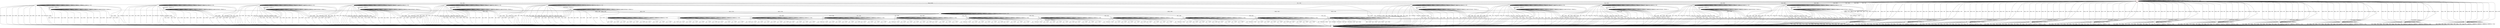 digraph {
12 [color="red"]
0
1
2
3
4
5
6
7
8
9
10
11
13
14
15
16
17
18
19
20
21
22
23
24
25
26
27
28
29
30
31
32
33
34
35
36
37
38
39
40
41
42
43
44
45
46
12 -> 12 [label="IACK_0 / ONOK"]
12 -> 12 [label="IACK_1 / OOK"]
12 -> 12 [label="IACK_10 / OOK"]
12 -> 12 [label="IACK_2 / OOK"]
12 -> 12 [label="IACK_3 / OOK"]
12 -> 12 [label="IACK_4 / OOK"]
12 -> 12 [label="IACK_5 / OOK"]
12 -> 12 [label="IACK_6 / OOK"]
12 -> 12 [label="IACK_7 / OOK"]
12 -> 12 [label="IACK_8 / OOK"]
12 -> 12 [label="IACK_9 / OOK"]
12 -> 1 [label="IIN_0 / OOK"]
12 -> 3 [label="IIN_1 / OOK"]
12 -> 2 [label="IIN_10 / OOK"]
12 -> 4 [label="IIN_2 / OOK"]
12 -> 5 [label="IIN_3 / OOK"]
12 -> 6 [label="IIN_4 / OOK"]
12 -> 7 [label="IIN_5 / OOK"]
12 -> 8 [label="IIN_6 / OOK"]
12 -> 9 [label="IIN_7 / OOK"]
12 -> 10 [label="IIN_8 / OOK"]
12 -> 11 [label="IIN_9 / OOK"]
12 -> 12 [label="ISENDFRAME / ONOK"]
0 -> 0 [label="IACK_0 / ONOK"]
0 -> 0 [label="IACK_1 / ONOK"]
0 -> 0 [label="IACK_10 / ONOK"]
0 -> 0 [label="IACK_2 / ONOK"]
0 -> 0 [label="IACK_3 / ONOK"]
0 -> 0 [label="IACK_4 / ONOK"]
0 -> 0 [label="IACK_5 / ONOK"]
0 -> 0 [label="IACK_6 / ONOK"]
0 -> 0 [label="IACK_7 / ONOK"]
0 -> 0 [label="IACK_8 / ONOK"]
0 -> 0 [label="IACK_9 / ONOK"]
0 -> 0 [label="IIN_0 / ONOK"]
0 -> 0 [label="IIN_1 / ONOK"]
0 -> 0 [label="IIN_10 / ONOK"]
0 -> 0 [label="IIN_2 / ONOK"]
0 -> 0 [label="IIN_3 / ONOK"]
0 -> 0 [label="IIN_4 / ONOK"]
0 -> 0 [label="IIN_5 / ONOK"]
0 -> 0 [label="IIN_6 / ONOK"]
0 -> 0 [label="IIN_7 / ONOK"]
0 -> 0 [label="IIN_8 / ONOK"]
0 -> 0 [label="IIN_9 / ONOK"]
0 -> 0 [label="ISENDFRAME / ONOK"]
1 -> 1 [label="IACK_0 / ONOK"]
1 -> 1 [label="IACK_1 / OOK"]
1 -> 1 [label="IACK_10 / OOK"]
1 -> 1 [label="IACK_2 / OOK"]
1 -> 1 [label="IACK_3 / OOK"]
1 -> 1 [label="IACK_4 / OOK"]
1 -> 1 [label="IACK_5 / OOK"]
1 -> 1 [label="IACK_6 / OOK"]
1 -> 1 [label="IACK_7 / OOK"]
1 -> 1 [label="IACK_8 / OOK"]
1 -> 1 [label="IACK_9 / OOK"]
1 -> 0 [label="IIN_0 / ONOK"]
1 -> 0 [label="IIN_1 / ONOK"]
1 -> 0 [label="IIN_10 / ONOK"]
1 -> 0 [label="IIN_2 / ONOK"]
1 -> 0 [label="IIN_3 / ONOK"]
1 -> 0 [label="IIN_4 / ONOK"]
1 -> 0 [label="IIN_5 / ONOK"]
1 -> 0 [label="IIN_6 / ONOK"]
1 -> 0 [label="IIN_7 / ONOK"]
1 -> 0 [label="IIN_8 / ONOK"]
1 -> 0 [label="IIN_9 / ONOK"]
1 -> 25 [label="ISENDFRAME / OFRAME_0_0"]
2 -> 2 [label="IACK_0 / ONOK"]
2 -> 2 [label="IACK_1 / OOK"]
2 -> 2 [label="IACK_10 / OOK"]
2 -> 2 [label="IACK_2 / OOK"]
2 -> 2 [label="IACK_3 / OOK"]
2 -> 2 [label="IACK_4 / OOK"]
2 -> 2 [label="IACK_5 / OOK"]
2 -> 2 [label="IACK_6 / OOK"]
2 -> 2 [label="IACK_7 / OOK"]
2 -> 2 [label="IACK_8 / OOK"]
2 -> 2 [label="IACK_9 / OOK"]
2 -> 0 [label="IIN_0 / ONOK"]
2 -> 0 [label="IIN_1 / ONOK"]
2 -> 0 [label="IIN_10 / ONOK"]
2 -> 0 [label="IIN_2 / ONOK"]
2 -> 0 [label="IIN_3 / ONOK"]
2 -> 0 [label="IIN_4 / ONOK"]
2 -> 0 [label="IIN_5 / ONOK"]
2 -> 0 [label="IIN_6 / ONOK"]
2 -> 0 [label="IIN_7 / ONOK"]
2 -> 0 [label="IIN_8 / ONOK"]
2 -> 0 [label="IIN_9 / ONOK"]
2 -> 27 [label="ISENDFRAME / OFRAME_10_0"]
3 -> 3 [label="IACK_0 / ONOK"]
3 -> 3 [label="IACK_1 / OOK"]
3 -> 3 [label="IACK_10 / OOK"]
3 -> 3 [label="IACK_2 / OOK"]
3 -> 3 [label="IACK_3 / OOK"]
3 -> 3 [label="IACK_4 / OOK"]
3 -> 3 [label="IACK_5 / OOK"]
3 -> 3 [label="IACK_6 / OOK"]
3 -> 3 [label="IACK_7 / OOK"]
3 -> 3 [label="IACK_8 / OOK"]
3 -> 3 [label="IACK_9 / OOK"]
3 -> 0 [label="IIN_0 / ONOK"]
3 -> 0 [label="IIN_1 / ONOK"]
3 -> 0 [label="IIN_10 / ONOK"]
3 -> 0 [label="IIN_2 / ONOK"]
3 -> 0 [label="IIN_3 / ONOK"]
3 -> 0 [label="IIN_4 / ONOK"]
3 -> 0 [label="IIN_5 / ONOK"]
3 -> 0 [label="IIN_6 / ONOK"]
3 -> 0 [label="IIN_7 / ONOK"]
3 -> 0 [label="IIN_8 / ONOK"]
3 -> 0 [label="IIN_9 / ONOK"]
3 -> 29 [label="ISENDFRAME / OFRAME_1_0"]
4 -> 4 [label="IACK_0 / ONOK"]
4 -> 4 [label="IACK_1 / OOK"]
4 -> 4 [label="IACK_10 / OOK"]
4 -> 4 [label="IACK_2 / OOK"]
4 -> 4 [label="IACK_3 / OOK"]
4 -> 4 [label="IACK_4 / OOK"]
4 -> 4 [label="IACK_5 / OOK"]
4 -> 4 [label="IACK_6 / OOK"]
4 -> 4 [label="IACK_7 / OOK"]
4 -> 4 [label="IACK_8 / OOK"]
4 -> 4 [label="IACK_9 / OOK"]
4 -> 0 [label="IIN_0 / ONOK"]
4 -> 0 [label="IIN_1 / ONOK"]
4 -> 0 [label="IIN_10 / ONOK"]
4 -> 0 [label="IIN_2 / ONOK"]
4 -> 0 [label="IIN_3 / ONOK"]
4 -> 0 [label="IIN_4 / ONOK"]
4 -> 0 [label="IIN_5 / ONOK"]
4 -> 0 [label="IIN_6 / ONOK"]
4 -> 0 [label="IIN_7 / ONOK"]
4 -> 0 [label="IIN_8 / ONOK"]
4 -> 0 [label="IIN_9 / ONOK"]
4 -> 31 [label="ISENDFRAME / OFRAME_2_0"]
5 -> 5 [label="IACK_0 / ONOK"]
5 -> 5 [label="IACK_1 / OOK"]
5 -> 5 [label="IACK_10 / OOK"]
5 -> 5 [label="IACK_2 / OOK"]
5 -> 5 [label="IACK_3 / OOK"]
5 -> 5 [label="IACK_4 / OOK"]
5 -> 5 [label="IACK_5 / OOK"]
5 -> 5 [label="IACK_6 / OOK"]
5 -> 5 [label="IACK_7 / OOK"]
5 -> 5 [label="IACK_8 / OOK"]
5 -> 5 [label="IACK_9 / OOK"]
5 -> 0 [label="IIN_0 / ONOK"]
5 -> 0 [label="IIN_1 / ONOK"]
5 -> 0 [label="IIN_10 / ONOK"]
5 -> 0 [label="IIN_2 / ONOK"]
5 -> 0 [label="IIN_3 / ONOK"]
5 -> 0 [label="IIN_4 / ONOK"]
5 -> 0 [label="IIN_5 / ONOK"]
5 -> 0 [label="IIN_6 / ONOK"]
5 -> 0 [label="IIN_7 / ONOK"]
5 -> 0 [label="IIN_8 / ONOK"]
5 -> 0 [label="IIN_9 / ONOK"]
5 -> 33 [label="ISENDFRAME / OFRAME_3_0"]
6 -> 6 [label="IACK_0 / ONOK"]
6 -> 6 [label="IACK_1 / OOK"]
6 -> 6 [label="IACK_10 / OOK"]
6 -> 6 [label="IACK_2 / OOK"]
6 -> 6 [label="IACK_3 / OOK"]
6 -> 6 [label="IACK_4 / OOK"]
6 -> 6 [label="IACK_5 / OOK"]
6 -> 6 [label="IACK_6 / OOK"]
6 -> 6 [label="IACK_7 / OOK"]
6 -> 6 [label="IACK_8 / OOK"]
6 -> 6 [label="IACK_9 / OOK"]
6 -> 0 [label="IIN_0 / ONOK"]
6 -> 0 [label="IIN_1 / ONOK"]
6 -> 0 [label="IIN_10 / ONOK"]
6 -> 0 [label="IIN_2 / ONOK"]
6 -> 0 [label="IIN_3 / ONOK"]
6 -> 0 [label="IIN_4 / ONOK"]
6 -> 0 [label="IIN_5 / ONOK"]
6 -> 0 [label="IIN_6 / ONOK"]
6 -> 0 [label="IIN_7 / ONOK"]
6 -> 0 [label="IIN_8 / ONOK"]
6 -> 0 [label="IIN_9 / ONOK"]
6 -> 35 [label="ISENDFRAME / OFRAME_4_0"]
7 -> 7 [label="IACK_0 / ONOK"]
7 -> 7 [label="IACK_1 / OOK"]
7 -> 7 [label="IACK_10 / OOK"]
7 -> 7 [label="IACK_2 / OOK"]
7 -> 7 [label="IACK_3 / OOK"]
7 -> 7 [label="IACK_4 / OOK"]
7 -> 7 [label="IACK_5 / OOK"]
7 -> 7 [label="IACK_6 / OOK"]
7 -> 7 [label="IACK_7 / OOK"]
7 -> 7 [label="IACK_8 / OOK"]
7 -> 7 [label="IACK_9 / OOK"]
7 -> 0 [label="IIN_0 / ONOK"]
7 -> 0 [label="IIN_1 / ONOK"]
7 -> 0 [label="IIN_10 / ONOK"]
7 -> 0 [label="IIN_2 / ONOK"]
7 -> 0 [label="IIN_3 / ONOK"]
7 -> 0 [label="IIN_4 / ONOK"]
7 -> 0 [label="IIN_5 / ONOK"]
7 -> 0 [label="IIN_6 / ONOK"]
7 -> 0 [label="IIN_7 / ONOK"]
7 -> 0 [label="IIN_8 / ONOK"]
7 -> 0 [label="IIN_9 / ONOK"]
7 -> 37 [label="ISENDFRAME / OFRAME_5_0"]
8 -> 8 [label="IACK_0 / ONOK"]
8 -> 8 [label="IACK_1 / OOK"]
8 -> 8 [label="IACK_10 / OOK"]
8 -> 8 [label="IACK_2 / OOK"]
8 -> 8 [label="IACK_3 / OOK"]
8 -> 8 [label="IACK_4 / OOK"]
8 -> 8 [label="IACK_5 / OOK"]
8 -> 8 [label="IACK_6 / OOK"]
8 -> 8 [label="IACK_7 / OOK"]
8 -> 8 [label="IACK_8 / OOK"]
8 -> 8 [label="IACK_9 / OOK"]
8 -> 0 [label="IIN_0 / ONOK"]
8 -> 0 [label="IIN_1 / ONOK"]
8 -> 0 [label="IIN_10 / ONOK"]
8 -> 0 [label="IIN_2 / ONOK"]
8 -> 0 [label="IIN_3 / ONOK"]
8 -> 0 [label="IIN_4 / ONOK"]
8 -> 0 [label="IIN_5 / ONOK"]
8 -> 0 [label="IIN_6 / ONOK"]
8 -> 0 [label="IIN_7 / ONOK"]
8 -> 0 [label="IIN_8 / ONOK"]
8 -> 0 [label="IIN_9 / ONOK"]
8 -> 39 [label="ISENDFRAME / OFRAME_6_0"]
9 -> 9 [label="IACK_0 / ONOK"]
9 -> 9 [label="IACK_1 / OOK"]
9 -> 9 [label="IACK_10 / OOK"]
9 -> 9 [label="IACK_2 / OOK"]
9 -> 9 [label="IACK_3 / OOK"]
9 -> 9 [label="IACK_4 / OOK"]
9 -> 9 [label="IACK_5 / OOK"]
9 -> 9 [label="IACK_6 / OOK"]
9 -> 9 [label="IACK_7 / OOK"]
9 -> 9 [label="IACK_8 / OOK"]
9 -> 9 [label="IACK_9 / OOK"]
9 -> 0 [label="IIN_0 / ONOK"]
9 -> 0 [label="IIN_1 / ONOK"]
9 -> 0 [label="IIN_10 / ONOK"]
9 -> 0 [label="IIN_2 / ONOK"]
9 -> 0 [label="IIN_3 / ONOK"]
9 -> 0 [label="IIN_4 / ONOK"]
9 -> 0 [label="IIN_5 / ONOK"]
9 -> 0 [label="IIN_6 / ONOK"]
9 -> 0 [label="IIN_7 / ONOK"]
9 -> 0 [label="IIN_8 / ONOK"]
9 -> 0 [label="IIN_9 / ONOK"]
9 -> 41 [label="ISENDFRAME / OFRAME_7_0"]
10 -> 10 [label="IACK_0 / ONOK"]
10 -> 10 [label="IACK_1 / OOK"]
10 -> 10 [label="IACK_10 / OOK"]
10 -> 10 [label="IACK_2 / OOK"]
10 -> 10 [label="IACK_3 / OOK"]
10 -> 10 [label="IACK_4 / OOK"]
10 -> 10 [label="IACK_5 / OOK"]
10 -> 10 [label="IACK_6 / OOK"]
10 -> 10 [label="IACK_7 / OOK"]
10 -> 10 [label="IACK_8 / OOK"]
10 -> 10 [label="IACK_9 / OOK"]
10 -> 0 [label="IIN_0 / ONOK"]
10 -> 0 [label="IIN_1 / ONOK"]
10 -> 0 [label="IIN_10 / ONOK"]
10 -> 0 [label="IIN_2 / ONOK"]
10 -> 0 [label="IIN_3 / ONOK"]
10 -> 0 [label="IIN_4 / ONOK"]
10 -> 0 [label="IIN_5 / ONOK"]
10 -> 0 [label="IIN_6 / ONOK"]
10 -> 0 [label="IIN_7 / ONOK"]
10 -> 0 [label="IIN_8 / ONOK"]
10 -> 0 [label="IIN_9 / ONOK"]
10 -> 43 [label="ISENDFRAME / OFRAME_8_0"]
11 -> 11 [label="IACK_0 / ONOK"]
11 -> 11 [label="IACK_1 / OOK"]
11 -> 11 [label="IACK_10 / OOK"]
11 -> 11 [label="IACK_2 / OOK"]
11 -> 11 [label="IACK_3 / OOK"]
11 -> 11 [label="IACK_4 / OOK"]
11 -> 11 [label="IACK_5 / OOK"]
11 -> 11 [label="IACK_6 / OOK"]
11 -> 11 [label="IACK_7 / OOK"]
11 -> 11 [label="IACK_8 / OOK"]
11 -> 11 [label="IACK_9 / OOK"]
11 -> 0 [label="IIN_0 / ONOK"]
11 -> 0 [label="IIN_1 / ONOK"]
11 -> 0 [label="IIN_10 / ONOK"]
11 -> 0 [label="IIN_2 / ONOK"]
11 -> 0 [label="IIN_3 / ONOK"]
11 -> 0 [label="IIN_4 / ONOK"]
11 -> 0 [label="IIN_5 / ONOK"]
11 -> 0 [label="IIN_6 / ONOK"]
11 -> 0 [label="IIN_7 / ONOK"]
11 -> 0 [label="IIN_8 / ONOK"]
11 -> 0 [label="IIN_9 / ONOK"]
11 -> 45 [label="ISENDFRAME / OFRAME_9_0"]
13 -> 13 [label="IACK_0 / OOK"]
13 -> 13 [label="IACK_1 / ONOK"]
13 -> 13 [label="IACK_10 / ONOK"]
13 -> 13 [label="IACK_2 / ONOK"]
13 -> 13 [label="IACK_3 / ONOK"]
13 -> 13 [label="IACK_4 / ONOK"]
13 -> 13 [label="IACK_5 / ONOK"]
13 -> 13 [label="IACK_6 / ONOK"]
13 -> 13 [label="IACK_7 / ONOK"]
13 -> 13 [label="IACK_8 / ONOK"]
13 -> 13 [label="IACK_9 / ONOK"]
13 -> 0 [label="IIN_0 / ONOK"]
13 -> 0 [label="IIN_1 / ONOK"]
13 -> 0 [label="IIN_10 / ONOK"]
13 -> 0 [label="IIN_2 / ONOK"]
13 -> 0 [label="IIN_3 / ONOK"]
13 -> 0 [label="IIN_4 / ONOK"]
13 -> 0 [label="IIN_5 / ONOK"]
13 -> 0 [label="IIN_6 / ONOK"]
13 -> 0 [label="IIN_7 / ONOK"]
13 -> 0 [label="IIN_8 / ONOK"]
13 -> 0 [label="IIN_9 / ONOK"]
13 -> 26 [label="ISENDFRAME / OFRAME_0_1"]
14 -> 14 [label="IACK_0 / OOK"]
14 -> 14 [label="IACK_1 / ONOK"]
14 -> 14 [label="IACK_10 / ONOK"]
14 -> 14 [label="IACK_2 / ONOK"]
14 -> 14 [label="IACK_3 / ONOK"]
14 -> 14 [label="IACK_4 / ONOK"]
14 -> 14 [label="IACK_5 / ONOK"]
14 -> 14 [label="IACK_6 / ONOK"]
14 -> 14 [label="IACK_7 / ONOK"]
14 -> 14 [label="IACK_8 / ONOK"]
14 -> 14 [label="IACK_9 / ONOK"]
14 -> 0 [label="IIN_0 / ONOK"]
14 -> 0 [label="IIN_1 / ONOK"]
14 -> 0 [label="IIN_10 / ONOK"]
14 -> 0 [label="IIN_2 / ONOK"]
14 -> 0 [label="IIN_3 / ONOK"]
14 -> 0 [label="IIN_4 / ONOK"]
14 -> 0 [label="IIN_5 / ONOK"]
14 -> 0 [label="IIN_6 / ONOK"]
14 -> 0 [label="IIN_7 / ONOK"]
14 -> 0 [label="IIN_8 / ONOK"]
14 -> 0 [label="IIN_9 / ONOK"]
14 -> 28 [label="ISENDFRAME / OFRAME_10_1"]
15 -> 15 [label="IACK_0 / OOK"]
15 -> 15 [label="IACK_1 / ONOK"]
15 -> 15 [label="IACK_10 / ONOK"]
15 -> 15 [label="IACK_2 / ONOK"]
15 -> 15 [label="IACK_3 / ONOK"]
15 -> 15 [label="IACK_4 / ONOK"]
15 -> 15 [label="IACK_5 / ONOK"]
15 -> 15 [label="IACK_6 / ONOK"]
15 -> 15 [label="IACK_7 / ONOK"]
15 -> 15 [label="IACK_8 / ONOK"]
15 -> 15 [label="IACK_9 / ONOK"]
15 -> 0 [label="IIN_0 / ONOK"]
15 -> 0 [label="IIN_1 / ONOK"]
15 -> 0 [label="IIN_10 / ONOK"]
15 -> 0 [label="IIN_2 / ONOK"]
15 -> 0 [label="IIN_3 / ONOK"]
15 -> 0 [label="IIN_4 / ONOK"]
15 -> 0 [label="IIN_5 / ONOK"]
15 -> 0 [label="IIN_6 / ONOK"]
15 -> 0 [label="IIN_7 / ONOK"]
15 -> 0 [label="IIN_8 / ONOK"]
15 -> 0 [label="IIN_9 / ONOK"]
15 -> 30 [label="ISENDFRAME / OFRAME_1_1"]
16 -> 16 [label="IACK_0 / OOK"]
16 -> 16 [label="IACK_1 / ONOK"]
16 -> 16 [label="IACK_10 / ONOK"]
16 -> 16 [label="IACK_2 / ONOK"]
16 -> 16 [label="IACK_3 / ONOK"]
16 -> 16 [label="IACK_4 / ONOK"]
16 -> 16 [label="IACK_5 / ONOK"]
16 -> 16 [label="IACK_6 / ONOK"]
16 -> 16 [label="IACK_7 / ONOK"]
16 -> 16 [label="IACK_8 / ONOK"]
16 -> 16 [label="IACK_9 / ONOK"]
16 -> 0 [label="IIN_0 / ONOK"]
16 -> 0 [label="IIN_1 / ONOK"]
16 -> 0 [label="IIN_10 / ONOK"]
16 -> 0 [label="IIN_2 / ONOK"]
16 -> 0 [label="IIN_3 / ONOK"]
16 -> 0 [label="IIN_4 / ONOK"]
16 -> 0 [label="IIN_5 / ONOK"]
16 -> 0 [label="IIN_6 / ONOK"]
16 -> 0 [label="IIN_7 / ONOK"]
16 -> 0 [label="IIN_8 / ONOK"]
16 -> 0 [label="IIN_9 / ONOK"]
16 -> 32 [label="ISENDFRAME / OFRAME_2_1"]
17 -> 17 [label="IACK_0 / OOK"]
17 -> 17 [label="IACK_1 / ONOK"]
17 -> 17 [label="IACK_10 / ONOK"]
17 -> 17 [label="IACK_2 / ONOK"]
17 -> 17 [label="IACK_3 / ONOK"]
17 -> 17 [label="IACK_4 / ONOK"]
17 -> 17 [label="IACK_5 / ONOK"]
17 -> 17 [label="IACK_6 / ONOK"]
17 -> 17 [label="IACK_7 / ONOK"]
17 -> 17 [label="IACK_8 / ONOK"]
17 -> 17 [label="IACK_9 / ONOK"]
17 -> 0 [label="IIN_0 / ONOK"]
17 -> 0 [label="IIN_1 / ONOK"]
17 -> 0 [label="IIN_10 / ONOK"]
17 -> 0 [label="IIN_2 / ONOK"]
17 -> 0 [label="IIN_3 / ONOK"]
17 -> 0 [label="IIN_4 / ONOK"]
17 -> 0 [label="IIN_5 / ONOK"]
17 -> 0 [label="IIN_6 / ONOK"]
17 -> 0 [label="IIN_7 / ONOK"]
17 -> 0 [label="IIN_8 / ONOK"]
17 -> 0 [label="IIN_9 / ONOK"]
17 -> 34 [label="ISENDFRAME / OFRAME_3_1"]
18 -> 18 [label="IACK_0 / OOK"]
18 -> 18 [label="IACK_1 / ONOK"]
18 -> 18 [label="IACK_10 / ONOK"]
18 -> 18 [label="IACK_2 / ONOK"]
18 -> 18 [label="IACK_3 / ONOK"]
18 -> 18 [label="IACK_4 / ONOK"]
18 -> 18 [label="IACK_5 / ONOK"]
18 -> 18 [label="IACK_6 / ONOK"]
18 -> 18 [label="IACK_7 / ONOK"]
18 -> 18 [label="IACK_8 / ONOK"]
18 -> 18 [label="IACK_9 / ONOK"]
18 -> 0 [label="IIN_0 / ONOK"]
18 -> 0 [label="IIN_1 / ONOK"]
18 -> 0 [label="IIN_10 / ONOK"]
18 -> 0 [label="IIN_2 / ONOK"]
18 -> 0 [label="IIN_3 / ONOK"]
18 -> 0 [label="IIN_4 / ONOK"]
18 -> 0 [label="IIN_5 / ONOK"]
18 -> 0 [label="IIN_6 / ONOK"]
18 -> 0 [label="IIN_7 / ONOK"]
18 -> 0 [label="IIN_8 / ONOK"]
18 -> 0 [label="IIN_9 / ONOK"]
18 -> 36 [label="ISENDFRAME / OFRAME_4_1"]
19 -> 19 [label="IACK_0 / OOK"]
19 -> 19 [label="IACK_1 / ONOK"]
19 -> 19 [label="IACK_10 / ONOK"]
19 -> 19 [label="IACK_2 / ONOK"]
19 -> 19 [label="IACK_3 / ONOK"]
19 -> 19 [label="IACK_4 / ONOK"]
19 -> 19 [label="IACK_5 / ONOK"]
19 -> 19 [label="IACK_6 / ONOK"]
19 -> 19 [label="IACK_7 / ONOK"]
19 -> 19 [label="IACK_8 / ONOK"]
19 -> 19 [label="IACK_9 / ONOK"]
19 -> 0 [label="IIN_0 / ONOK"]
19 -> 0 [label="IIN_1 / ONOK"]
19 -> 0 [label="IIN_10 / ONOK"]
19 -> 0 [label="IIN_2 / ONOK"]
19 -> 0 [label="IIN_3 / ONOK"]
19 -> 0 [label="IIN_4 / ONOK"]
19 -> 0 [label="IIN_5 / ONOK"]
19 -> 0 [label="IIN_6 / ONOK"]
19 -> 0 [label="IIN_7 / ONOK"]
19 -> 0 [label="IIN_8 / ONOK"]
19 -> 0 [label="IIN_9 / ONOK"]
19 -> 38 [label="ISENDFRAME / OFRAME_5_1"]
20 -> 20 [label="IACK_0 / OOK"]
20 -> 20 [label="IACK_1 / ONOK"]
20 -> 20 [label="IACK_10 / ONOK"]
20 -> 20 [label="IACK_2 / ONOK"]
20 -> 20 [label="IACK_3 / ONOK"]
20 -> 20 [label="IACK_4 / ONOK"]
20 -> 20 [label="IACK_5 / ONOK"]
20 -> 20 [label="IACK_6 / ONOK"]
20 -> 20 [label="IACK_7 / ONOK"]
20 -> 20 [label="IACK_8 / ONOK"]
20 -> 20 [label="IACK_9 / ONOK"]
20 -> 0 [label="IIN_0 / ONOK"]
20 -> 0 [label="IIN_1 / ONOK"]
20 -> 0 [label="IIN_10 / ONOK"]
20 -> 0 [label="IIN_2 / ONOK"]
20 -> 0 [label="IIN_3 / ONOK"]
20 -> 0 [label="IIN_4 / ONOK"]
20 -> 0 [label="IIN_5 / ONOK"]
20 -> 0 [label="IIN_6 / ONOK"]
20 -> 0 [label="IIN_7 / ONOK"]
20 -> 0 [label="IIN_8 / ONOK"]
20 -> 0 [label="IIN_9 / ONOK"]
20 -> 40 [label="ISENDFRAME / OFRAME_6_1"]
21 -> 21 [label="IACK_0 / OOK"]
21 -> 21 [label="IACK_1 / ONOK"]
21 -> 21 [label="IACK_10 / ONOK"]
21 -> 21 [label="IACK_2 / ONOK"]
21 -> 21 [label="IACK_3 / ONOK"]
21 -> 21 [label="IACK_4 / ONOK"]
21 -> 21 [label="IACK_5 / ONOK"]
21 -> 21 [label="IACK_6 / ONOK"]
21 -> 21 [label="IACK_7 / ONOK"]
21 -> 21 [label="IACK_8 / ONOK"]
21 -> 21 [label="IACK_9 / ONOK"]
21 -> 0 [label="IIN_0 / ONOK"]
21 -> 0 [label="IIN_1 / ONOK"]
21 -> 0 [label="IIN_10 / ONOK"]
21 -> 0 [label="IIN_2 / ONOK"]
21 -> 0 [label="IIN_3 / ONOK"]
21 -> 0 [label="IIN_4 / ONOK"]
21 -> 0 [label="IIN_5 / ONOK"]
21 -> 0 [label="IIN_6 / ONOK"]
21 -> 0 [label="IIN_7 / ONOK"]
21 -> 0 [label="IIN_8 / ONOK"]
21 -> 0 [label="IIN_9 / ONOK"]
21 -> 42 [label="ISENDFRAME / OFRAME_7_1"]
22 -> 22 [label="IACK_0 / OOK"]
22 -> 22 [label="IACK_1 / ONOK"]
22 -> 22 [label="IACK_10 / ONOK"]
22 -> 22 [label="IACK_2 / ONOK"]
22 -> 22 [label="IACK_3 / ONOK"]
22 -> 22 [label="IACK_4 / ONOK"]
22 -> 22 [label="IACK_5 / ONOK"]
22 -> 22 [label="IACK_6 / ONOK"]
22 -> 22 [label="IACK_7 / ONOK"]
22 -> 22 [label="IACK_8 / ONOK"]
22 -> 22 [label="IACK_9 / ONOK"]
22 -> 0 [label="IIN_0 / ONOK"]
22 -> 0 [label="IIN_1 / ONOK"]
22 -> 0 [label="IIN_10 / ONOK"]
22 -> 0 [label="IIN_2 / ONOK"]
22 -> 0 [label="IIN_3 / ONOK"]
22 -> 0 [label="IIN_4 / ONOK"]
22 -> 0 [label="IIN_5 / ONOK"]
22 -> 0 [label="IIN_6 / ONOK"]
22 -> 0 [label="IIN_7 / ONOK"]
22 -> 0 [label="IIN_8 / ONOK"]
22 -> 0 [label="IIN_9 / ONOK"]
22 -> 44 [label="ISENDFRAME / OFRAME_8_1"]
23 -> 23 [label="IACK_0 / OOK"]
23 -> 23 [label="IACK_1 / ONOK"]
23 -> 23 [label="IACK_10 / ONOK"]
23 -> 23 [label="IACK_2 / ONOK"]
23 -> 23 [label="IACK_3 / ONOK"]
23 -> 23 [label="IACK_4 / ONOK"]
23 -> 23 [label="IACK_5 / ONOK"]
23 -> 23 [label="IACK_6 / ONOK"]
23 -> 23 [label="IACK_7 / ONOK"]
23 -> 23 [label="IACK_8 / ONOK"]
23 -> 23 [label="IACK_9 / ONOK"]
23 -> 0 [label="IIN_0 / ONOK"]
23 -> 0 [label="IIN_1 / ONOK"]
23 -> 0 [label="IIN_10 / ONOK"]
23 -> 0 [label="IIN_2 / ONOK"]
23 -> 0 [label="IIN_3 / ONOK"]
23 -> 0 [label="IIN_4 / ONOK"]
23 -> 0 [label="IIN_5 / ONOK"]
23 -> 0 [label="IIN_6 / ONOK"]
23 -> 0 [label="IIN_7 / ONOK"]
23 -> 0 [label="IIN_8 / ONOK"]
23 -> 0 [label="IIN_9 / ONOK"]
23 -> 46 [label="ISENDFRAME / OFRAME_9_1"]
24 -> 24 [label="IACK_0 / OOK"]
24 -> 24 [label="IACK_1 / ONOK"]
24 -> 24 [label="IACK_10 / ONOK"]
24 -> 24 [label="IACK_2 / ONOK"]
24 -> 24 [label="IACK_3 / ONOK"]
24 -> 24 [label="IACK_4 / ONOK"]
24 -> 24 [label="IACK_5 / ONOK"]
24 -> 24 [label="IACK_6 / ONOK"]
24 -> 24 [label="IACK_7 / ONOK"]
24 -> 24 [label="IACK_8 / ONOK"]
24 -> 24 [label="IACK_9 / ONOK"]
24 -> 13 [label="IIN_0 / OOK"]
24 -> 15 [label="IIN_1 / OOK"]
24 -> 14 [label="IIN_10 / OOK"]
24 -> 16 [label="IIN_2 / OOK"]
24 -> 17 [label="IIN_3 / OOK"]
24 -> 18 [label="IIN_4 / OOK"]
24 -> 19 [label="IIN_5 / OOK"]
24 -> 20 [label="IIN_6 / OOK"]
24 -> 21 [label="IIN_7 / OOK"]
24 -> 22 [label="IIN_8 / OOK"]
24 -> 23 [label="IIN_9 / OOK"]
24 -> 24 [label="ISENDFRAME / ONOK"]
25 -> 24 [label="IACK_0 / OOK"]
25 -> 25 [label="IACK_1 / OOK"]
25 -> 25 [label="IACK_10 / OOK"]
25 -> 25 [label="IACK_2 / OOK"]
25 -> 25 [label="IACK_3 / OOK"]
25 -> 25 [label="IACK_4 / OOK"]
25 -> 25 [label="IACK_5 / OOK"]
25 -> 25 [label="IACK_6 / OOK"]
25 -> 25 [label="IACK_7 / OOK"]
25 -> 25 [label="IACK_8 / OOK"]
25 -> 25 [label="IACK_9 / OOK"]
25 -> 0 [label="IIN_0 / ONOK"]
25 -> 0 [label="IIN_1 / ONOK"]
25 -> 0 [label="IIN_10 / ONOK"]
25 -> 0 [label="IIN_2 / ONOK"]
25 -> 0 [label="IIN_3 / ONOK"]
25 -> 0 [label="IIN_4 / ONOK"]
25 -> 0 [label="IIN_5 / ONOK"]
25 -> 0 [label="IIN_6 / ONOK"]
25 -> 0 [label="IIN_7 / ONOK"]
25 -> 0 [label="IIN_8 / ONOK"]
25 -> 0 [label="IIN_9 / ONOK"]
25 -> 25 [label="ISENDFRAME / OFRAME_0_0"]
26 -> 26 [label="IACK_0 / OOK"]
26 -> 12 [label="IACK_1 / OOK"]
26 -> 12 [label="IACK_10 / OOK"]
26 -> 12 [label="IACK_2 / OOK"]
26 -> 12 [label="IACK_3 / OOK"]
26 -> 12 [label="IACK_4 / OOK"]
26 -> 12 [label="IACK_5 / OOK"]
26 -> 12 [label="IACK_6 / OOK"]
26 -> 12 [label="IACK_7 / OOK"]
26 -> 12 [label="IACK_8 / OOK"]
26 -> 12 [label="IACK_9 / OOK"]
26 -> 0 [label="IIN_0 / ONOK"]
26 -> 0 [label="IIN_1 / ONOK"]
26 -> 0 [label="IIN_10 / ONOK"]
26 -> 0 [label="IIN_2 / ONOK"]
26 -> 0 [label="IIN_3 / ONOK"]
26 -> 0 [label="IIN_4 / ONOK"]
26 -> 0 [label="IIN_5 / ONOK"]
26 -> 0 [label="IIN_6 / ONOK"]
26 -> 0 [label="IIN_7 / ONOK"]
26 -> 0 [label="IIN_8 / ONOK"]
26 -> 0 [label="IIN_9 / ONOK"]
26 -> 26 [label="ISENDFRAME / OFRAME_0_1"]
27 -> 24 [label="IACK_0 / OOK"]
27 -> 27 [label="IACK_1 / OOK"]
27 -> 27 [label="IACK_10 / OOK"]
27 -> 27 [label="IACK_2 / OOK"]
27 -> 27 [label="IACK_3 / OOK"]
27 -> 27 [label="IACK_4 / OOK"]
27 -> 27 [label="IACK_5 / OOK"]
27 -> 27 [label="IACK_6 / OOK"]
27 -> 27 [label="IACK_7 / OOK"]
27 -> 27 [label="IACK_8 / OOK"]
27 -> 27 [label="IACK_9 / OOK"]
27 -> 0 [label="IIN_0 / ONOK"]
27 -> 0 [label="IIN_1 / ONOK"]
27 -> 0 [label="IIN_10 / ONOK"]
27 -> 0 [label="IIN_2 / ONOK"]
27 -> 0 [label="IIN_3 / ONOK"]
27 -> 0 [label="IIN_4 / ONOK"]
27 -> 0 [label="IIN_5 / ONOK"]
27 -> 0 [label="IIN_6 / ONOK"]
27 -> 0 [label="IIN_7 / ONOK"]
27 -> 0 [label="IIN_8 / ONOK"]
27 -> 0 [label="IIN_9 / ONOK"]
27 -> 27 [label="ISENDFRAME / OFRAME_10_0"]
28 -> 28 [label="IACK_0 / OOK"]
28 -> 12 [label="IACK_1 / OOK"]
28 -> 12 [label="IACK_10 / OOK"]
28 -> 12 [label="IACK_2 / OOK"]
28 -> 12 [label="IACK_3 / OOK"]
28 -> 12 [label="IACK_4 / OOK"]
28 -> 12 [label="IACK_5 / OOK"]
28 -> 12 [label="IACK_6 / OOK"]
28 -> 12 [label="IACK_7 / OOK"]
28 -> 12 [label="IACK_8 / OOK"]
28 -> 12 [label="IACK_9 / OOK"]
28 -> 0 [label="IIN_0 / ONOK"]
28 -> 0 [label="IIN_1 / ONOK"]
28 -> 0 [label="IIN_10 / ONOK"]
28 -> 0 [label="IIN_2 / ONOK"]
28 -> 0 [label="IIN_3 / ONOK"]
28 -> 0 [label="IIN_4 / ONOK"]
28 -> 0 [label="IIN_5 / ONOK"]
28 -> 0 [label="IIN_6 / ONOK"]
28 -> 0 [label="IIN_7 / ONOK"]
28 -> 0 [label="IIN_8 / ONOK"]
28 -> 0 [label="IIN_9 / ONOK"]
28 -> 28 [label="ISENDFRAME / OFRAME_10_1"]
29 -> 24 [label="IACK_0 / OOK"]
29 -> 29 [label="IACK_1 / OOK"]
29 -> 29 [label="IACK_10 / OOK"]
29 -> 29 [label="IACK_2 / OOK"]
29 -> 29 [label="IACK_3 / OOK"]
29 -> 29 [label="IACK_4 / OOK"]
29 -> 29 [label="IACK_5 / OOK"]
29 -> 29 [label="IACK_6 / OOK"]
29 -> 29 [label="IACK_7 / OOK"]
29 -> 29 [label="IACK_8 / OOK"]
29 -> 29 [label="IACK_9 / OOK"]
29 -> 0 [label="IIN_0 / ONOK"]
29 -> 0 [label="IIN_1 / ONOK"]
29 -> 0 [label="IIN_10 / ONOK"]
29 -> 0 [label="IIN_2 / ONOK"]
29 -> 0 [label="IIN_3 / ONOK"]
29 -> 0 [label="IIN_4 / ONOK"]
29 -> 0 [label="IIN_5 / ONOK"]
29 -> 0 [label="IIN_6 / ONOK"]
29 -> 0 [label="IIN_7 / ONOK"]
29 -> 0 [label="IIN_8 / ONOK"]
29 -> 0 [label="IIN_9 / ONOK"]
29 -> 29 [label="ISENDFRAME / OFRAME_1_0"]
30 -> 30 [label="IACK_0 / OOK"]
30 -> 12 [label="IACK_1 / OOK"]
30 -> 12 [label="IACK_10 / OOK"]
30 -> 12 [label="IACK_2 / OOK"]
30 -> 12 [label="IACK_3 / OOK"]
30 -> 12 [label="IACK_4 / OOK"]
30 -> 12 [label="IACK_5 / OOK"]
30 -> 12 [label="IACK_6 / OOK"]
30 -> 12 [label="IACK_7 / OOK"]
30 -> 12 [label="IACK_8 / OOK"]
30 -> 12 [label="IACK_9 / OOK"]
30 -> 0 [label="IIN_0 / ONOK"]
30 -> 0 [label="IIN_1 / ONOK"]
30 -> 0 [label="IIN_10 / ONOK"]
30 -> 0 [label="IIN_2 / ONOK"]
30 -> 0 [label="IIN_3 / ONOK"]
30 -> 0 [label="IIN_4 / ONOK"]
30 -> 0 [label="IIN_5 / ONOK"]
30 -> 0 [label="IIN_6 / ONOK"]
30 -> 0 [label="IIN_7 / ONOK"]
30 -> 0 [label="IIN_8 / ONOK"]
30 -> 0 [label="IIN_9 / ONOK"]
30 -> 30 [label="ISENDFRAME / OFRAME_1_1"]
31 -> 24 [label="IACK_0 / OOK"]
31 -> 31 [label="IACK_1 / OOK"]
31 -> 31 [label="IACK_10 / OOK"]
31 -> 31 [label="IACK_2 / OOK"]
31 -> 31 [label="IACK_3 / OOK"]
31 -> 31 [label="IACK_4 / OOK"]
31 -> 31 [label="IACK_5 / OOK"]
31 -> 31 [label="IACK_6 / OOK"]
31 -> 31 [label="IACK_7 / OOK"]
31 -> 31 [label="IACK_8 / OOK"]
31 -> 31 [label="IACK_9 / OOK"]
31 -> 0 [label="IIN_0 / ONOK"]
31 -> 0 [label="IIN_1 / ONOK"]
31 -> 0 [label="IIN_10 / ONOK"]
31 -> 0 [label="IIN_2 / ONOK"]
31 -> 0 [label="IIN_3 / ONOK"]
31 -> 0 [label="IIN_4 / ONOK"]
31 -> 0 [label="IIN_5 / ONOK"]
31 -> 0 [label="IIN_6 / ONOK"]
31 -> 0 [label="IIN_7 / ONOK"]
31 -> 0 [label="IIN_8 / ONOK"]
31 -> 0 [label="IIN_9 / ONOK"]
31 -> 31 [label="ISENDFRAME / OFRAME_2_0"]
32 -> 32 [label="IACK_0 / OOK"]
32 -> 12 [label="IACK_1 / OOK"]
32 -> 12 [label="IACK_10 / OOK"]
32 -> 12 [label="IACK_2 / OOK"]
32 -> 12 [label="IACK_3 / OOK"]
32 -> 12 [label="IACK_4 / OOK"]
32 -> 12 [label="IACK_5 / OOK"]
32 -> 12 [label="IACK_6 / OOK"]
32 -> 12 [label="IACK_7 / OOK"]
32 -> 12 [label="IACK_8 / OOK"]
32 -> 12 [label="IACK_9 / OOK"]
32 -> 0 [label="IIN_0 / ONOK"]
32 -> 0 [label="IIN_1 / ONOK"]
32 -> 0 [label="IIN_10 / ONOK"]
32 -> 0 [label="IIN_2 / ONOK"]
32 -> 0 [label="IIN_3 / ONOK"]
32 -> 0 [label="IIN_4 / ONOK"]
32 -> 0 [label="IIN_5 / ONOK"]
32 -> 0 [label="IIN_6 / ONOK"]
32 -> 0 [label="IIN_7 / ONOK"]
32 -> 0 [label="IIN_8 / ONOK"]
32 -> 0 [label="IIN_9 / ONOK"]
32 -> 32 [label="ISENDFRAME / OFRAME_2_1"]
33 -> 24 [label="IACK_0 / OOK"]
33 -> 33 [label="IACK_1 / OOK"]
33 -> 33 [label="IACK_10 / OOK"]
33 -> 33 [label="IACK_2 / OOK"]
33 -> 33 [label="IACK_3 / OOK"]
33 -> 33 [label="IACK_4 / OOK"]
33 -> 33 [label="IACK_5 / OOK"]
33 -> 33 [label="IACK_6 / OOK"]
33 -> 33 [label="IACK_7 / OOK"]
33 -> 33 [label="IACK_8 / OOK"]
33 -> 33 [label="IACK_9 / OOK"]
33 -> 0 [label="IIN_0 / ONOK"]
33 -> 0 [label="IIN_1 / ONOK"]
33 -> 0 [label="IIN_10 / ONOK"]
33 -> 0 [label="IIN_2 / ONOK"]
33 -> 0 [label="IIN_3 / ONOK"]
33 -> 0 [label="IIN_4 / ONOK"]
33 -> 0 [label="IIN_5 / ONOK"]
33 -> 0 [label="IIN_6 / ONOK"]
33 -> 0 [label="IIN_7 / ONOK"]
33 -> 0 [label="IIN_8 / ONOK"]
33 -> 0 [label="IIN_9 / ONOK"]
33 -> 33 [label="ISENDFRAME / OFRAME_3_0"]
34 -> 34 [label="IACK_0 / OOK"]
34 -> 12 [label="IACK_1 / OOK"]
34 -> 12 [label="IACK_10 / OOK"]
34 -> 12 [label="IACK_2 / OOK"]
34 -> 12 [label="IACK_3 / OOK"]
34 -> 12 [label="IACK_4 / OOK"]
34 -> 12 [label="IACK_5 / OOK"]
34 -> 12 [label="IACK_6 / OOK"]
34 -> 12 [label="IACK_7 / OOK"]
34 -> 12 [label="IACK_8 / OOK"]
34 -> 12 [label="IACK_9 / OOK"]
34 -> 0 [label="IIN_0 / ONOK"]
34 -> 0 [label="IIN_1 / ONOK"]
34 -> 0 [label="IIN_10 / ONOK"]
34 -> 0 [label="IIN_2 / ONOK"]
34 -> 0 [label="IIN_3 / ONOK"]
34 -> 0 [label="IIN_4 / ONOK"]
34 -> 0 [label="IIN_5 / ONOK"]
34 -> 0 [label="IIN_6 / ONOK"]
34 -> 0 [label="IIN_7 / ONOK"]
34 -> 0 [label="IIN_8 / ONOK"]
34 -> 0 [label="IIN_9 / ONOK"]
34 -> 34 [label="ISENDFRAME / OFRAME_3_1"]
35 -> 24 [label="IACK_0 / OOK"]
35 -> 35 [label="IACK_1 / OOK"]
35 -> 35 [label="IACK_10 / OOK"]
35 -> 35 [label="IACK_2 / OOK"]
35 -> 35 [label="IACK_3 / OOK"]
35 -> 35 [label="IACK_4 / OOK"]
35 -> 35 [label="IACK_5 / OOK"]
35 -> 35 [label="IACK_6 / OOK"]
35 -> 35 [label="IACK_7 / OOK"]
35 -> 35 [label="IACK_8 / OOK"]
35 -> 35 [label="IACK_9 / OOK"]
35 -> 0 [label="IIN_0 / ONOK"]
35 -> 0 [label="IIN_1 / ONOK"]
35 -> 0 [label="IIN_10 / ONOK"]
35 -> 0 [label="IIN_2 / ONOK"]
35 -> 0 [label="IIN_3 / ONOK"]
35 -> 0 [label="IIN_4 / ONOK"]
35 -> 0 [label="IIN_5 / ONOK"]
35 -> 0 [label="IIN_6 / ONOK"]
35 -> 0 [label="IIN_7 / ONOK"]
35 -> 0 [label="IIN_8 / ONOK"]
35 -> 0 [label="IIN_9 / ONOK"]
35 -> 35 [label="ISENDFRAME / OFRAME_4_0"]
36 -> 36 [label="IACK_0 / OOK"]
36 -> 12 [label="IACK_1 / OOK"]
36 -> 12 [label="IACK_10 / OOK"]
36 -> 12 [label="IACK_2 / OOK"]
36 -> 12 [label="IACK_3 / OOK"]
36 -> 12 [label="IACK_4 / OOK"]
36 -> 12 [label="IACK_5 / OOK"]
36 -> 12 [label="IACK_6 / OOK"]
36 -> 12 [label="IACK_7 / OOK"]
36 -> 12 [label="IACK_8 / OOK"]
36 -> 12 [label="IACK_9 / OOK"]
36 -> 0 [label="IIN_0 / ONOK"]
36 -> 0 [label="IIN_1 / ONOK"]
36 -> 0 [label="IIN_10 / ONOK"]
36 -> 0 [label="IIN_2 / ONOK"]
36 -> 0 [label="IIN_3 / ONOK"]
36 -> 0 [label="IIN_4 / ONOK"]
36 -> 0 [label="IIN_5 / ONOK"]
36 -> 0 [label="IIN_6 / ONOK"]
36 -> 0 [label="IIN_7 / ONOK"]
36 -> 0 [label="IIN_8 / ONOK"]
36 -> 0 [label="IIN_9 / ONOK"]
36 -> 36 [label="ISENDFRAME / OFRAME_4_1"]
37 -> 24 [label="IACK_0 / OOK"]
37 -> 37 [label="IACK_1 / OOK"]
37 -> 37 [label="IACK_10 / OOK"]
37 -> 37 [label="IACK_2 / OOK"]
37 -> 37 [label="IACK_3 / OOK"]
37 -> 37 [label="IACK_4 / OOK"]
37 -> 37 [label="IACK_5 / OOK"]
37 -> 37 [label="IACK_6 / OOK"]
37 -> 37 [label="IACK_7 / OOK"]
37 -> 37 [label="IACK_8 / OOK"]
37 -> 37 [label="IACK_9 / OOK"]
37 -> 0 [label="IIN_0 / ONOK"]
37 -> 0 [label="IIN_1 / ONOK"]
37 -> 0 [label="IIN_10 / ONOK"]
37 -> 0 [label="IIN_2 / ONOK"]
37 -> 0 [label="IIN_3 / ONOK"]
37 -> 0 [label="IIN_4 / ONOK"]
37 -> 0 [label="IIN_5 / ONOK"]
37 -> 0 [label="IIN_6 / ONOK"]
37 -> 0 [label="IIN_7 / ONOK"]
37 -> 0 [label="IIN_8 / ONOK"]
37 -> 0 [label="IIN_9 / ONOK"]
37 -> 37 [label="ISENDFRAME / OFRAME_5_0"]
38 -> 38 [label="IACK_0 / OOK"]
38 -> 12 [label="IACK_1 / OOK"]
38 -> 12 [label="IACK_10 / OOK"]
38 -> 12 [label="IACK_2 / OOK"]
38 -> 12 [label="IACK_3 / OOK"]
38 -> 12 [label="IACK_4 / OOK"]
38 -> 12 [label="IACK_5 / OOK"]
38 -> 12 [label="IACK_6 / OOK"]
38 -> 12 [label="IACK_7 / OOK"]
38 -> 12 [label="IACK_8 / OOK"]
38 -> 12 [label="IACK_9 / OOK"]
38 -> 0 [label="IIN_0 / ONOK"]
38 -> 0 [label="IIN_1 / ONOK"]
38 -> 0 [label="IIN_10 / ONOK"]
38 -> 0 [label="IIN_2 / ONOK"]
38 -> 0 [label="IIN_3 / ONOK"]
38 -> 0 [label="IIN_4 / ONOK"]
38 -> 0 [label="IIN_5 / ONOK"]
38 -> 0 [label="IIN_6 / ONOK"]
38 -> 0 [label="IIN_7 / ONOK"]
38 -> 0 [label="IIN_8 / ONOK"]
38 -> 0 [label="IIN_9 / ONOK"]
38 -> 38 [label="ISENDFRAME / OFRAME_5_1"]
39 -> 24 [label="IACK_0 / OOK"]
39 -> 39 [label="IACK_1 / OOK"]
39 -> 39 [label="IACK_10 / OOK"]
39 -> 39 [label="IACK_2 / OOK"]
39 -> 39 [label="IACK_3 / OOK"]
39 -> 39 [label="IACK_4 / OOK"]
39 -> 39 [label="IACK_5 / OOK"]
39 -> 39 [label="IACK_6 / OOK"]
39 -> 39 [label="IACK_7 / OOK"]
39 -> 39 [label="IACK_8 / OOK"]
39 -> 39 [label="IACK_9 / OOK"]
39 -> 0 [label="IIN_0 / ONOK"]
39 -> 0 [label="IIN_1 / ONOK"]
39 -> 0 [label="IIN_10 / ONOK"]
39 -> 0 [label="IIN_2 / ONOK"]
39 -> 0 [label="IIN_3 / ONOK"]
39 -> 0 [label="IIN_4 / ONOK"]
39 -> 0 [label="IIN_5 / ONOK"]
39 -> 0 [label="IIN_6 / ONOK"]
39 -> 0 [label="IIN_7 / ONOK"]
39 -> 0 [label="IIN_8 / ONOK"]
39 -> 0 [label="IIN_9 / ONOK"]
39 -> 39 [label="ISENDFRAME / OFRAME_6_0"]
40 -> 40 [label="IACK_0 / OOK"]
40 -> 12 [label="IACK_1 / OOK"]
40 -> 12 [label="IACK_10 / OOK"]
40 -> 12 [label="IACK_2 / OOK"]
40 -> 12 [label="IACK_3 / OOK"]
40 -> 12 [label="IACK_4 / OOK"]
40 -> 12 [label="IACK_5 / OOK"]
40 -> 12 [label="IACK_6 / OOK"]
40 -> 12 [label="IACK_7 / OOK"]
40 -> 12 [label="IACK_8 / OOK"]
40 -> 12 [label="IACK_9 / OOK"]
40 -> 0 [label="IIN_0 / ONOK"]
40 -> 0 [label="IIN_1 / ONOK"]
40 -> 0 [label="IIN_10 / ONOK"]
40 -> 0 [label="IIN_2 / ONOK"]
40 -> 0 [label="IIN_3 / ONOK"]
40 -> 0 [label="IIN_4 / ONOK"]
40 -> 0 [label="IIN_5 / ONOK"]
40 -> 0 [label="IIN_6 / ONOK"]
40 -> 0 [label="IIN_7 / ONOK"]
40 -> 0 [label="IIN_8 / ONOK"]
40 -> 0 [label="IIN_9 / ONOK"]
40 -> 40 [label="ISENDFRAME / OFRAME_6_1"]
41 -> 24 [label="IACK_0 / OOK"]
41 -> 41 [label="IACK_1 / OOK"]
41 -> 41 [label="IACK_10 / OOK"]
41 -> 41 [label="IACK_2 / OOK"]
41 -> 41 [label="IACK_3 / OOK"]
41 -> 41 [label="IACK_4 / OOK"]
41 -> 41 [label="IACK_5 / OOK"]
41 -> 41 [label="IACK_6 / OOK"]
41 -> 41 [label="IACK_7 / OOK"]
41 -> 41 [label="IACK_8 / OOK"]
41 -> 41 [label="IACK_9 / OOK"]
41 -> 0 [label="IIN_0 / ONOK"]
41 -> 0 [label="IIN_1 / ONOK"]
41 -> 0 [label="IIN_10 / ONOK"]
41 -> 0 [label="IIN_2 / ONOK"]
41 -> 0 [label="IIN_3 / ONOK"]
41 -> 0 [label="IIN_4 / ONOK"]
41 -> 0 [label="IIN_5 / ONOK"]
41 -> 0 [label="IIN_6 / ONOK"]
41 -> 0 [label="IIN_7 / ONOK"]
41 -> 0 [label="IIN_8 / ONOK"]
41 -> 0 [label="IIN_9 / ONOK"]
41 -> 41 [label="ISENDFRAME / OFRAME_7_0"]
42 -> 42 [label="IACK_0 / OOK"]
42 -> 12 [label="IACK_1 / OOK"]
42 -> 12 [label="IACK_10 / OOK"]
42 -> 12 [label="IACK_2 / OOK"]
42 -> 12 [label="IACK_3 / OOK"]
42 -> 12 [label="IACK_4 / OOK"]
42 -> 12 [label="IACK_5 / OOK"]
42 -> 12 [label="IACK_6 / OOK"]
42 -> 12 [label="IACK_7 / OOK"]
42 -> 12 [label="IACK_8 / OOK"]
42 -> 12 [label="IACK_9 / OOK"]
42 -> 0 [label="IIN_0 / ONOK"]
42 -> 0 [label="IIN_1 / ONOK"]
42 -> 0 [label="IIN_10 / ONOK"]
42 -> 0 [label="IIN_2 / ONOK"]
42 -> 0 [label="IIN_3 / ONOK"]
42 -> 0 [label="IIN_4 / ONOK"]
42 -> 0 [label="IIN_5 / ONOK"]
42 -> 0 [label="IIN_6 / ONOK"]
42 -> 0 [label="IIN_7 / ONOK"]
42 -> 0 [label="IIN_8 / ONOK"]
42 -> 0 [label="IIN_9 / ONOK"]
42 -> 42 [label="ISENDFRAME / OFRAME_7_1"]
43 -> 24 [label="IACK_0 / OOK"]
43 -> 43 [label="IACK_1 / OOK"]
43 -> 43 [label="IACK_10 / OOK"]
43 -> 43 [label="IACK_2 / OOK"]
43 -> 43 [label="IACK_3 / OOK"]
43 -> 43 [label="IACK_4 / OOK"]
43 -> 43 [label="IACK_5 / OOK"]
43 -> 43 [label="IACK_6 / OOK"]
43 -> 43 [label="IACK_7 / OOK"]
43 -> 43 [label="IACK_8 / OOK"]
43 -> 43 [label="IACK_9 / OOK"]
43 -> 0 [label="IIN_0 / ONOK"]
43 -> 0 [label="IIN_1 / ONOK"]
43 -> 0 [label="IIN_10 / ONOK"]
43 -> 0 [label="IIN_2 / ONOK"]
43 -> 0 [label="IIN_3 / ONOK"]
43 -> 0 [label="IIN_4 / ONOK"]
43 -> 0 [label="IIN_5 / ONOK"]
43 -> 0 [label="IIN_6 / ONOK"]
43 -> 0 [label="IIN_7 / ONOK"]
43 -> 0 [label="IIN_8 / ONOK"]
43 -> 0 [label="IIN_9 / ONOK"]
43 -> 43 [label="ISENDFRAME / OFRAME_8_0"]
44 -> 44 [label="IACK_0 / OOK"]
44 -> 12 [label="IACK_1 / OOK"]
44 -> 12 [label="IACK_10 / OOK"]
44 -> 12 [label="IACK_2 / OOK"]
44 -> 12 [label="IACK_3 / OOK"]
44 -> 12 [label="IACK_4 / OOK"]
44 -> 12 [label="IACK_5 / OOK"]
44 -> 12 [label="IACK_6 / OOK"]
44 -> 12 [label="IACK_7 / OOK"]
44 -> 12 [label="IACK_8 / OOK"]
44 -> 12 [label="IACK_9 / OOK"]
44 -> 0 [label="IIN_0 / ONOK"]
44 -> 0 [label="IIN_1 / ONOK"]
44 -> 0 [label="IIN_10 / ONOK"]
44 -> 0 [label="IIN_2 / ONOK"]
44 -> 0 [label="IIN_3 / ONOK"]
44 -> 0 [label="IIN_4 / ONOK"]
44 -> 0 [label="IIN_5 / ONOK"]
44 -> 0 [label="IIN_6 / ONOK"]
44 -> 0 [label="IIN_7 / ONOK"]
44 -> 0 [label="IIN_8 / ONOK"]
44 -> 0 [label="IIN_9 / ONOK"]
44 -> 44 [label="ISENDFRAME / OFRAME_8_1"]
45 -> 24 [label="IACK_0 / OOK"]
45 -> 45 [label="IACK_1 / OOK"]
45 -> 45 [label="IACK_10 / OOK"]
45 -> 45 [label="IACK_2 / OOK"]
45 -> 45 [label="IACK_3 / OOK"]
45 -> 45 [label="IACK_4 / OOK"]
45 -> 45 [label="IACK_5 / OOK"]
45 -> 45 [label="IACK_6 / OOK"]
45 -> 45 [label="IACK_7 / OOK"]
45 -> 45 [label="IACK_8 / OOK"]
45 -> 45 [label="IACK_9 / OOK"]
45 -> 0 [label="IIN_0 / ONOK"]
45 -> 0 [label="IIN_1 / ONOK"]
45 -> 0 [label="IIN_10 / ONOK"]
45 -> 0 [label="IIN_2 / ONOK"]
45 -> 0 [label="IIN_3 / ONOK"]
45 -> 0 [label="IIN_4 / ONOK"]
45 -> 0 [label="IIN_5 / ONOK"]
45 -> 0 [label="IIN_6 / ONOK"]
45 -> 0 [label="IIN_7 / ONOK"]
45 -> 0 [label="IIN_8 / ONOK"]
45 -> 0 [label="IIN_9 / ONOK"]
45 -> 45 [label="ISENDFRAME / OFRAME_9_0"]
46 -> 46 [label="IACK_0 / OOK"]
46 -> 12 [label="IACK_1 / OOK"]
46 -> 12 [label="IACK_10 / OOK"]
46 -> 12 [label="IACK_2 / OOK"]
46 -> 12 [label="IACK_3 / OOK"]
46 -> 12 [label="IACK_4 / OOK"]
46 -> 12 [label="IACK_5 / OOK"]
46 -> 12 [label="IACK_6 / OOK"]
46 -> 12 [label="IACK_7 / OOK"]
46 -> 12 [label="IACK_8 / OOK"]
46 -> 12 [label="IACK_9 / OOK"]
46 -> 0 [label="IIN_0 / ONOK"]
46 -> 0 [label="IIN_1 / ONOK"]
46 -> 0 [label="IIN_10 / ONOK"]
46 -> 0 [label="IIN_2 / ONOK"]
46 -> 0 [label="IIN_3 / ONOK"]
46 -> 0 [label="IIN_4 / ONOK"]
46 -> 0 [label="IIN_5 / ONOK"]
46 -> 0 [label="IIN_6 / ONOK"]
46 -> 0 [label="IIN_7 / ONOK"]
46 -> 0 [label="IIN_8 / ONOK"]
46 -> 0 [label="IIN_9 / ONOK"]
46 -> 46 [label="ISENDFRAME / OFRAME_9_1"]
}
